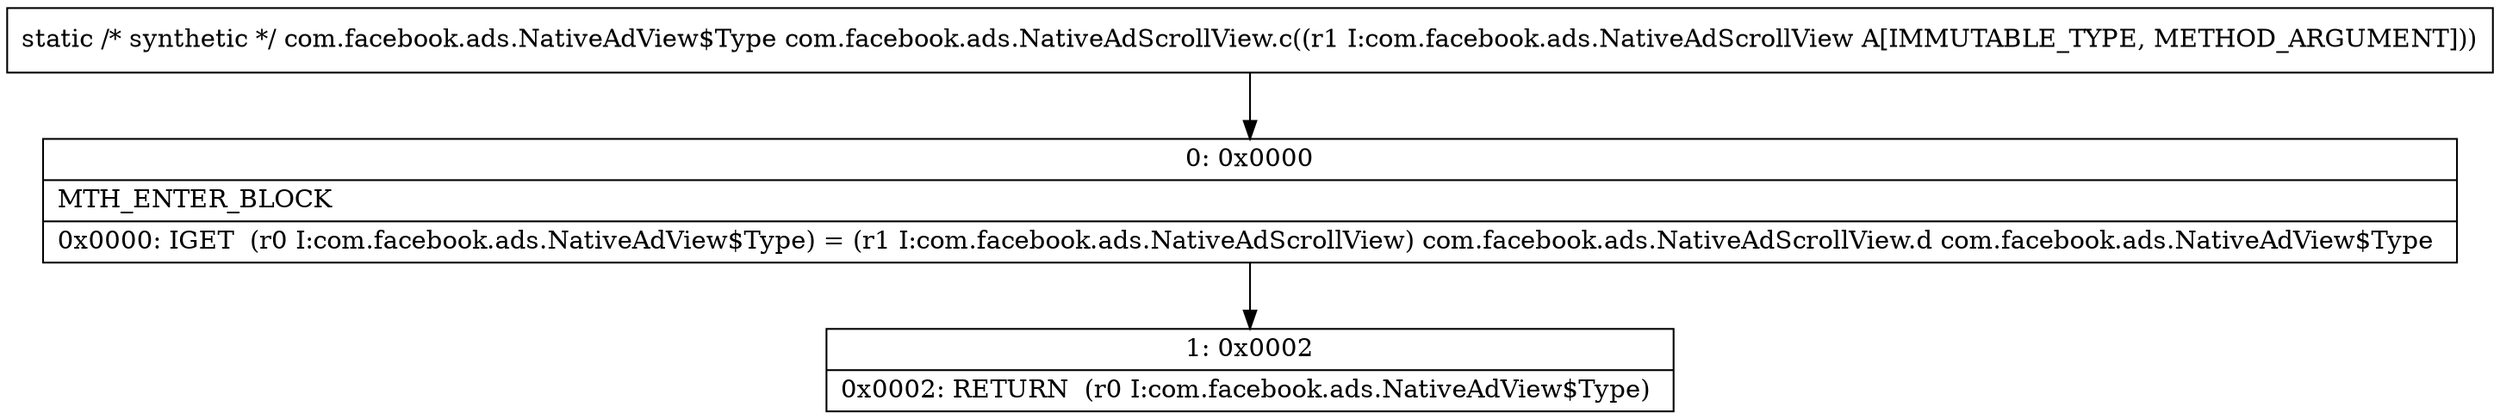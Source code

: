 digraph "CFG forcom.facebook.ads.NativeAdScrollView.c(Lcom\/facebook\/ads\/NativeAdScrollView;)Lcom\/facebook\/ads\/NativeAdView$Type;" {
Node_0 [shape=record,label="{0\:\ 0x0000|MTH_ENTER_BLOCK\l|0x0000: IGET  (r0 I:com.facebook.ads.NativeAdView$Type) = (r1 I:com.facebook.ads.NativeAdScrollView) com.facebook.ads.NativeAdScrollView.d com.facebook.ads.NativeAdView$Type \l}"];
Node_1 [shape=record,label="{1\:\ 0x0002|0x0002: RETURN  (r0 I:com.facebook.ads.NativeAdView$Type) \l}"];
MethodNode[shape=record,label="{static \/* synthetic *\/ com.facebook.ads.NativeAdView$Type com.facebook.ads.NativeAdScrollView.c((r1 I:com.facebook.ads.NativeAdScrollView A[IMMUTABLE_TYPE, METHOD_ARGUMENT])) }"];
MethodNode -> Node_0;
Node_0 -> Node_1;
}

